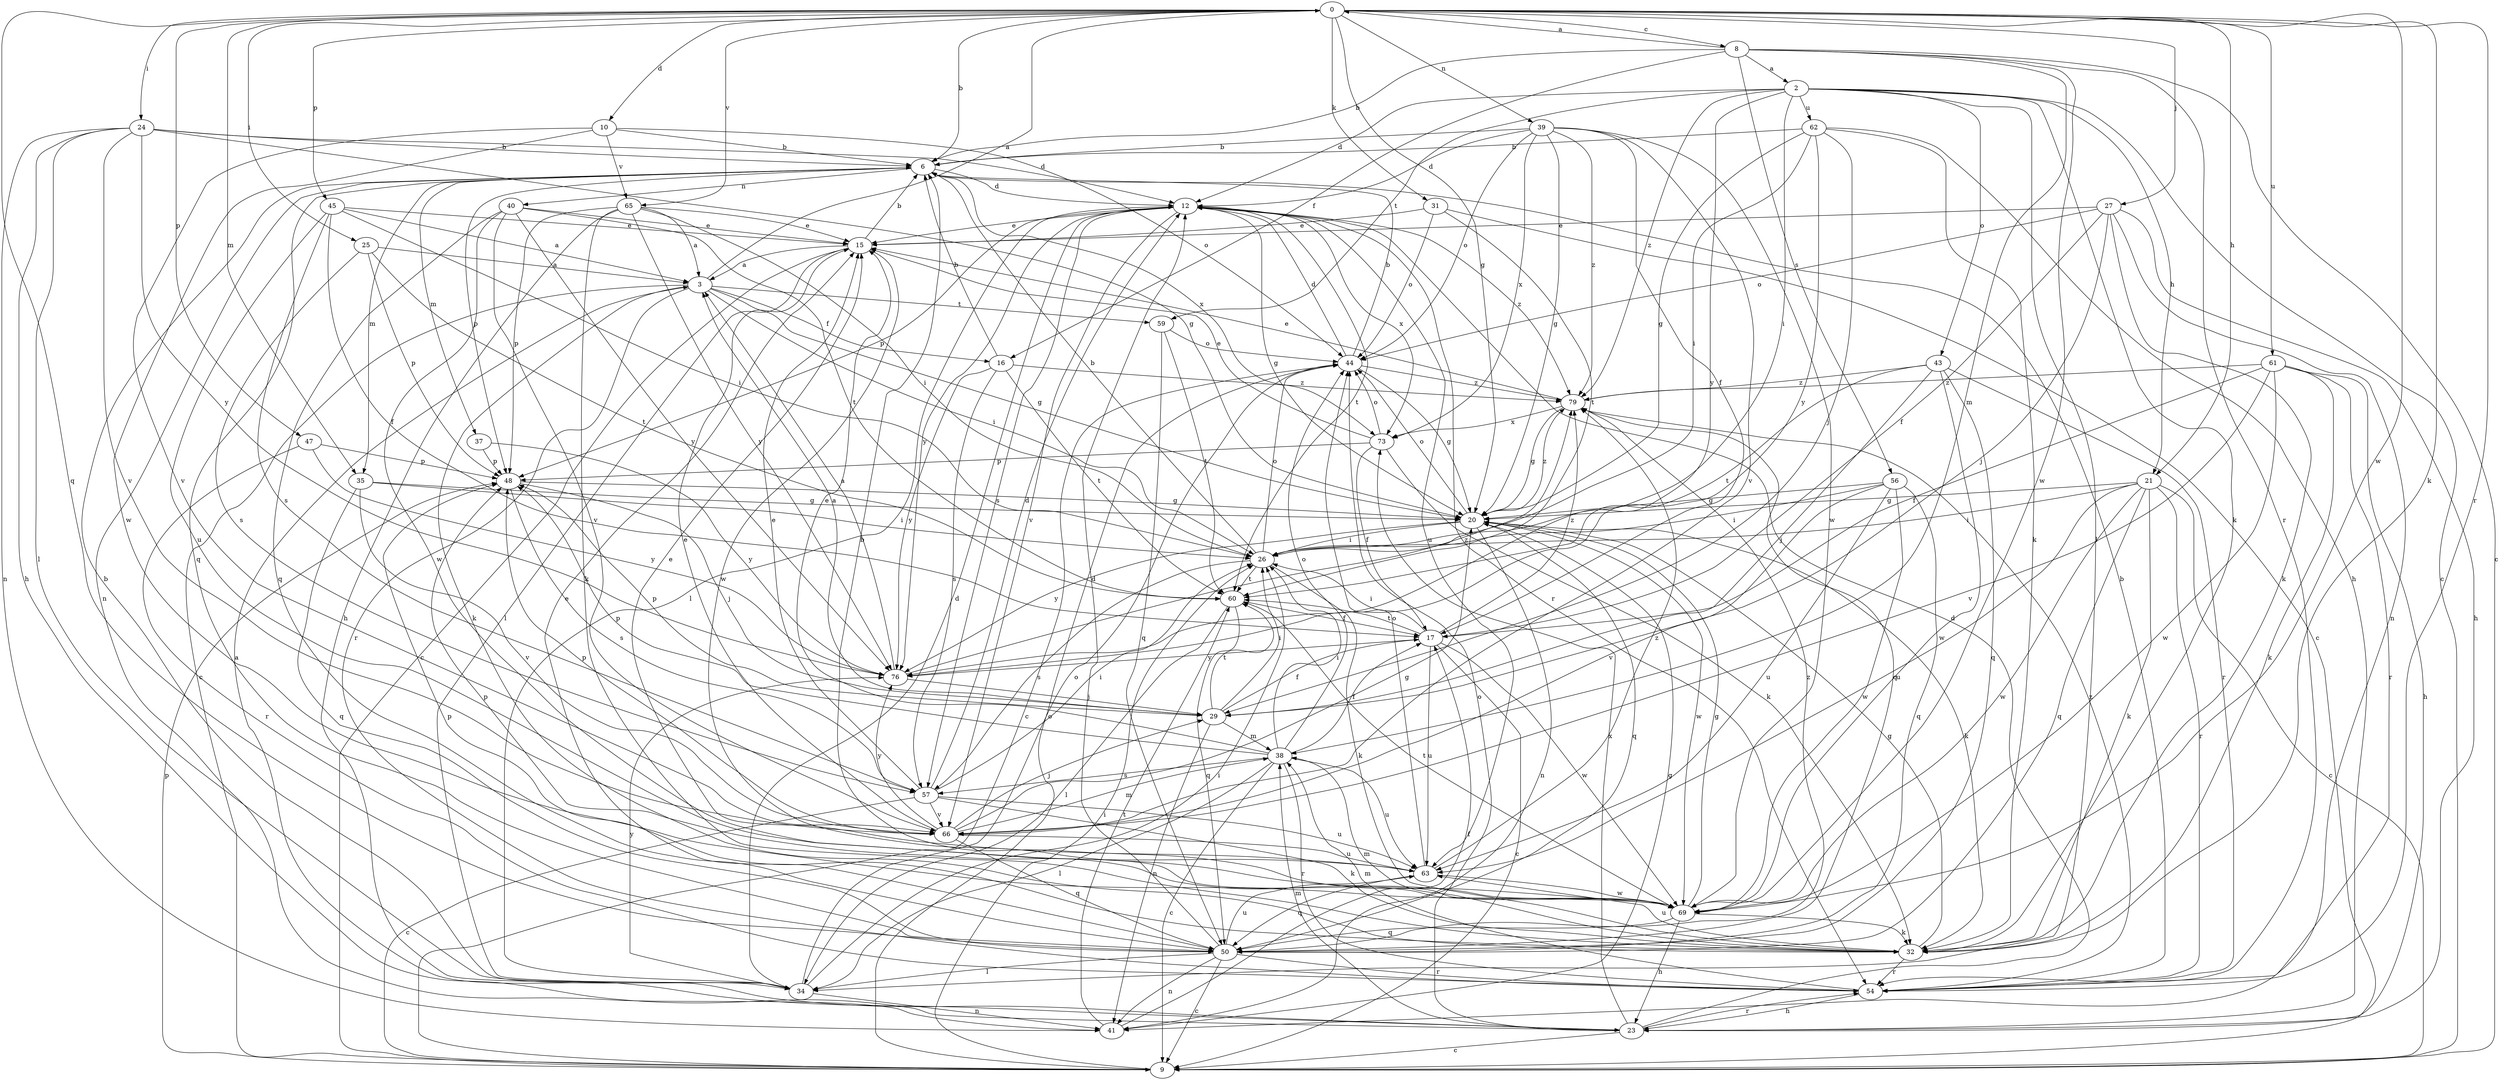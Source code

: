 strict digraph  {
0;
2;
3;
6;
8;
9;
10;
12;
15;
16;
17;
20;
21;
23;
24;
25;
26;
27;
29;
31;
32;
34;
35;
37;
38;
39;
40;
41;
43;
44;
45;
47;
48;
50;
54;
56;
57;
59;
60;
61;
62;
63;
65;
66;
69;
73;
76;
79;
0 -> 6  [label=b];
0 -> 8  [label=c];
0 -> 10  [label=d];
0 -> 20  [label=g];
0 -> 21  [label=h];
0 -> 24  [label=i];
0 -> 25  [label=i];
0 -> 27  [label=j];
0 -> 31  [label=k];
0 -> 32  [label=k];
0 -> 35  [label=m];
0 -> 39  [label=n];
0 -> 45  [label=p];
0 -> 47  [label=p];
0 -> 50  [label=q];
0 -> 54  [label=r];
0 -> 61  [label=u];
0 -> 65  [label=v];
0 -> 69  [label=w];
2 -> 9  [label=c];
2 -> 12  [label=d];
2 -> 21  [label=h];
2 -> 26  [label=i];
2 -> 32  [label=k];
2 -> 34  [label=l];
2 -> 43  [label=o];
2 -> 59  [label=t];
2 -> 62  [label=u];
2 -> 76  [label=y];
2 -> 79  [label=z];
3 -> 0  [label=a];
3 -> 9  [label=c];
3 -> 16  [label=f];
3 -> 20  [label=g];
3 -> 26  [label=i];
3 -> 32  [label=k];
3 -> 54  [label=r];
3 -> 59  [label=t];
6 -> 12  [label=d];
6 -> 35  [label=m];
6 -> 37  [label=m];
6 -> 40  [label=n];
6 -> 41  [label=n];
6 -> 48  [label=p];
6 -> 50  [label=q];
6 -> 73  [label=x];
8 -> 0  [label=a];
8 -> 2  [label=a];
8 -> 6  [label=b];
8 -> 9  [label=c];
8 -> 16  [label=f];
8 -> 38  [label=m];
8 -> 54  [label=r];
8 -> 56  [label=s];
8 -> 69  [label=w];
9 -> 26  [label=i];
9 -> 44  [label=o];
9 -> 48  [label=p];
10 -> 6  [label=b];
10 -> 44  [label=o];
10 -> 65  [label=v];
10 -> 66  [label=v];
10 -> 69  [label=w];
12 -> 15  [label=e];
12 -> 20  [label=g];
12 -> 34  [label=l];
12 -> 48  [label=p];
12 -> 54  [label=r];
12 -> 57  [label=s];
12 -> 60  [label=t];
12 -> 63  [label=u];
12 -> 66  [label=v];
12 -> 73  [label=x];
12 -> 76  [label=y];
12 -> 79  [label=z];
15 -> 3  [label=a];
15 -> 6  [label=b];
15 -> 9  [label=c];
15 -> 34  [label=l];
15 -> 69  [label=w];
16 -> 6  [label=b];
16 -> 57  [label=s];
16 -> 60  [label=t];
16 -> 76  [label=y];
16 -> 79  [label=z];
17 -> 9  [label=c];
17 -> 26  [label=i];
17 -> 60  [label=t];
17 -> 63  [label=u];
17 -> 69  [label=w];
17 -> 76  [label=y];
17 -> 79  [label=z];
20 -> 26  [label=i];
20 -> 32  [label=k];
20 -> 41  [label=n];
20 -> 44  [label=o];
20 -> 50  [label=q];
20 -> 69  [label=w];
20 -> 76  [label=y];
20 -> 79  [label=z];
21 -> 9  [label=c];
21 -> 20  [label=g];
21 -> 26  [label=i];
21 -> 32  [label=k];
21 -> 50  [label=q];
21 -> 54  [label=r];
21 -> 63  [label=u];
21 -> 69  [label=w];
23 -> 3  [label=a];
23 -> 9  [label=c];
23 -> 12  [label=d];
23 -> 38  [label=m];
23 -> 44  [label=o];
23 -> 54  [label=r];
23 -> 73  [label=x];
24 -> 6  [label=b];
24 -> 12  [label=d];
24 -> 20  [label=g];
24 -> 23  [label=h];
24 -> 34  [label=l];
24 -> 41  [label=n];
24 -> 66  [label=v];
24 -> 76  [label=y];
25 -> 3  [label=a];
25 -> 48  [label=p];
25 -> 57  [label=s];
25 -> 60  [label=t];
26 -> 6  [label=b];
26 -> 32  [label=k];
26 -> 44  [label=o];
26 -> 57  [label=s];
26 -> 60  [label=t];
27 -> 15  [label=e];
27 -> 17  [label=f];
27 -> 23  [label=h];
27 -> 29  [label=j];
27 -> 32  [label=k];
27 -> 41  [label=n];
27 -> 44  [label=o];
29 -> 3  [label=a];
29 -> 17  [label=f];
29 -> 26  [label=i];
29 -> 38  [label=m];
29 -> 41  [label=n];
29 -> 48  [label=p];
29 -> 60  [label=t];
31 -> 9  [label=c];
31 -> 15  [label=e];
31 -> 44  [label=o];
31 -> 60  [label=t];
32 -> 20  [label=g];
32 -> 38  [label=m];
32 -> 48  [label=p];
32 -> 54  [label=r];
32 -> 63  [label=u];
34 -> 6  [label=b];
34 -> 12  [label=d];
34 -> 26  [label=i];
34 -> 41  [label=n];
34 -> 44  [label=o];
34 -> 76  [label=y];
35 -> 20  [label=g];
35 -> 26  [label=i];
35 -> 50  [label=q];
35 -> 66  [label=v];
37 -> 48  [label=p];
37 -> 76  [label=y];
38 -> 9  [label=c];
38 -> 15  [label=e];
38 -> 17  [label=f];
38 -> 26  [label=i];
38 -> 34  [label=l];
38 -> 44  [label=o];
38 -> 48  [label=p];
38 -> 54  [label=r];
38 -> 57  [label=s];
38 -> 63  [label=u];
39 -> 6  [label=b];
39 -> 12  [label=d];
39 -> 17  [label=f];
39 -> 20  [label=g];
39 -> 44  [label=o];
39 -> 66  [label=v];
39 -> 69  [label=w];
39 -> 73  [label=x];
39 -> 79  [label=z];
40 -> 15  [label=e];
40 -> 50  [label=q];
40 -> 60  [label=t];
40 -> 66  [label=v];
40 -> 69  [label=w];
40 -> 76  [label=y];
41 -> 17  [label=f];
41 -> 20  [label=g];
41 -> 60  [label=t];
43 -> 29  [label=j];
43 -> 50  [label=q];
43 -> 54  [label=r];
43 -> 60  [label=t];
43 -> 69  [label=w];
43 -> 79  [label=z];
44 -> 6  [label=b];
44 -> 9  [label=c];
44 -> 12  [label=d];
44 -> 20  [label=g];
44 -> 79  [label=z];
45 -> 3  [label=a];
45 -> 15  [label=e];
45 -> 17  [label=f];
45 -> 26  [label=i];
45 -> 57  [label=s];
45 -> 63  [label=u];
47 -> 48  [label=p];
47 -> 54  [label=r];
47 -> 76  [label=y];
48 -> 20  [label=g];
48 -> 29  [label=j];
48 -> 57  [label=s];
50 -> 9  [label=c];
50 -> 12  [label=d];
50 -> 15  [label=e];
50 -> 34  [label=l];
50 -> 41  [label=n];
50 -> 54  [label=r];
50 -> 63  [label=u];
50 -> 79  [label=z];
54 -> 6  [label=b];
54 -> 23  [label=h];
54 -> 38  [label=m];
54 -> 79  [label=z];
56 -> 20  [label=g];
56 -> 26  [label=i];
56 -> 50  [label=q];
56 -> 63  [label=u];
56 -> 66  [label=v];
56 -> 69  [label=w];
57 -> 9  [label=c];
57 -> 12  [label=d];
57 -> 15  [label=e];
57 -> 26  [label=i];
57 -> 32  [label=k];
57 -> 63  [label=u];
57 -> 66  [label=v];
59 -> 44  [label=o];
59 -> 50  [label=q];
59 -> 60  [label=t];
60 -> 17  [label=f];
60 -> 34  [label=l];
60 -> 50  [label=q];
61 -> 17  [label=f];
61 -> 23  [label=h];
61 -> 32  [label=k];
61 -> 54  [label=r];
61 -> 66  [label=v];
61 -> 69  [label=w];
61 -> 79  [label=z];
62 -> 6  [label=b];
62 -> 20  [label=g];
62 -> 23  [label=h];
62 -> 26  [label=i];
62 -> 29  [label=j];
62 -> 32  [label=k];
62 -> 76  [label=y];
63 -> 15  [label=e];
63 -> 44  [label=o];
63 -> 50  [label=q];
63 -> 69  [label=w];
63 -> 79  [label=z];
65 -> 3  [label=a];
65 -> 15  [label=e];
65 -> 23  [label=h];
65 -> 26  [label=i];
65 -> 32  [label=k];
65 -> 48  [label=p];
65 -> 76  [label=y];
66 -> 15  [label=e];
66 -> 20  [label=g];
66 -> 29  [label=j];
66 -> 38  [label=m];
66 -> 48  [label=p];
66 -> 50  [label=q];
66 -> 63  [label=u];
66 -> 76  [label=y];
69 -> 6  [label=b];
69 -> 20  [label=g];
69 -> 23  [label=h];
69 -> 32  [label=k];
69 -> 48  [label=p];
69 -> 50  [label=q];
69 -> 60  [label=t];
73 -> 15  [label=e];
73 -> 17  [label=f];
73 -> 32  [label=k];
73 -> 44  [label=o];
73 -> 48  [label=p];
76 -> 3  [label=a];
76 -> 29  [label=j];
76 -> 79  [label=z];
79 -> 15  [label=e];
79 -> 20  [label=g];
79 -> 50  [label=q];
79 -> 73  [label=x];
}
